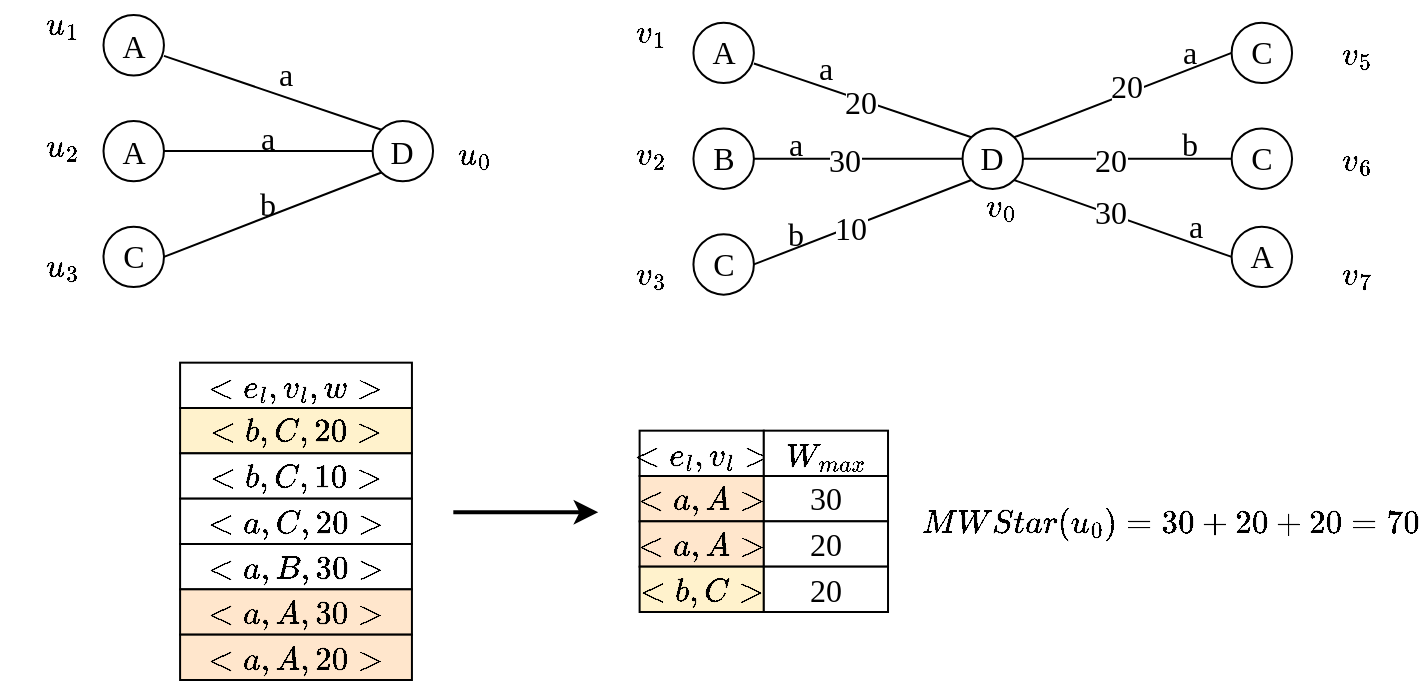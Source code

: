 <mxfile version="22.1.5" type="github" pages="5">
  <diagram name="第 1 页" id="k_kBE_znsccp0YxZL7Jc">
    <mxGraphModel dx="1434" dy="796" grid="1" gridSize="10" guides="1" tooltips="1" connect="1" arrows="1" fold="1" page="1" pageScale="1" pageWidth="2339" pageHeight="3300" math="1" shadow="0">
      <root>
        <mxCell id="0" />
        <mxCell id="1" parent="0" />
        <mxCell id="bq_eIRPTZT6kY7sRE3ln-1" value="A" style="ellipse;whiteSpace=wrap;html=1;aspect=fixed;fontFamily=Times New Roman;fontSize=16;container=0;" parent="1" vertex="1">
          <mxGeometry x="351.749" y="157.556" width="30.222" height="30.222" as="geometry" />
        </mxCell>
        <mxCell id="bq_eIRPTZT6kY7sRE3ln-2" value="A" style="ellipse;whiteSpace=wrap;html=1;aspect=fixed;fontFamily=Times New Roman;fontSize=16;container=0;" parent="1" vertex="1">
          <mxGeometry x="351.749" y="210.444" width="30.222" height="30.222" as="geometry" />
        </mxCell>
        <mxCell id="bq_eIRPTZT6kY7sRE3ln-3" value="C" style="ellipse;whiteSpace=wrap;html=1;aspect=fixed;fontFamily=Times New Roman;fontSize=16;container=0;" parent="1" vertex="1">
          <mxGeometry x="351.749" y="263.333" width="30.222" height="30.222" as="geometry" />
        </mxCell>
        <mxCell id="bq_eIRPTZT6kY7sRE3ln-10" style="rounded=0;orthogonalLoop=1;jettySize=auto;html=1;exitX=0;exitY=0.5;exitDx=0;exitDy=0;entryX=1;entryY=0.5;entryDx=0;entryDy=0;endArrow=none;endFill=0;fontFamily=Times New Roman;fontSize=16;" parent="1" source="bq_eIRPTZT6kY7sRE3ln-4" target="bq_eIRPTZT6kY7sRE3ln-2" edge="1">
          <mxGeometry relative="1" as="geometry" />
        </mxCell>
        <mxCell id="bq_eIRPTZT6kY7sRE3ln-11" style="edgeStyle=none;shape=connector;rounded=0;orthogonalLoop=1;jettySize=auto;html=1;exitX=0;exitY=1;exitDx=0;exitDy=0;entryX=1;entryY=0.5;entryDx=0;entryDy=0;labelBackgroundColor=default;strokeColor=default;align=center;verticalAlign=middle;fontFamily=Times New Roman;fontSize=16;fontColor=default;endArrow=none;endFill=0;" parent="1" source="bq_eIRPTZT6kY7sRE3ln-4" target="bq_eIRPTZT6kY7sRE3ln-3" edge="1">
          <mxGeometry relative="1" as="geometry" />
        </mxCell>
        <mxCell id="bq_eIRPTZT6kY7sRE3ln-4" value="D" style="ellipse;whiteSpace=wrap;html=1;aspect=fixed;fontFamily=Times New Roman;fontSize=16;container=0;" parent="1" vertex="1">
          <mxGeometry x="486.297" y="210.444" width="30.222" height="30.222" as="geometry" />
        </mxCell>
        <mxCell id="bq_eIRPTZT6kY7sRE3ln-5" value="$$u_1$$" style="text;html=1;strokeColor=none;fillColor=none;align=center;verticalAlign=middle;whiteSpace=wrap;rounded=0;fontFamily=Times New Roman;fontSize=16;container=0;" parent="1" vertex="1">
          <mxGeometry x="300" y="150" width="62.099" height="22.667" as="geometry" />
        </mxCell>
        <mxCell id="bq_eIRPTZT6kY7sRE3ln-6" value="$$u_2$$" style="text;html=1;strokeColor=none;fillColor=none;align=center;verticalAlign=middle;whiteSpace=wrap;rounded=0;fontFamily=Times New Roman;fontSize=16;container=0;" parent="1" vertex="1">
          <mxGeometry x="300" y="210.444" width="62.099" height="22.667" as="geometry" />
        </mxCell>
        <mxCell id="bq_eIRPTZT6kY7sRE3ln-7" value="$$u_3$$" style="text;html=1;strokeColor=none;fillColor=none;align=center;verticalAlign=middle;whiteSpace=wrap;rounded=0;fontFamily=Times New Roman;fontSize=16;container=0;" parent="1" vertex="1">
          <mxGeometry x="300" y="270.889" width="62.099" height="22.667" as="geometry" />
        </mxCell>
        <mxCell id="bq_eIRPTZT6kY7sRE3ln-8" value="$$u_0$$" style="text;html=1;strokeColor=none;fillColor=none;align=center;verticalAlign=middle;whiteSpace=wrap;rounded=0;fontFamily=Times New Roman;fontSize=16;container=0;" parent="1" vertex="1">
          <mxGeometry x="505.967" y="214.222" width="62.099" height="22.667" as="geometry" />
        </mxCell>
        <mxCell id="bq_eIRPTZT6kY7sRE3ln-9" style="rounded=0;orthogonalLoop=1;jettySize=auto;html=1;exitX=0;exitY=0;exitDx=0;exitDy=0;entryX=1;entryY=0.675;entryDx=0;entryDy=0;entryPerimeter=0;endArrow=none;endFill=0;fontFamily=Times New Roman;fontSize=16;" parent="1" source="bq_eIRPTZT6kY7sRE3ln-4" target="bq_eIRPTZT6kY7sRE3ln-1" edge="1">
          <mxGeometry relative="1" as="geometry" />
        </mxCell>
        <mxCell id="bq_eIRPTZT6kY7sRE3ln-12" value="a" style="text;html=1;strokeColor=none;fillColor=none;align=center;verticalAlign=middle;whiteSpace=wrap;rounded=0;fontSize=16;fontFamily=Times New Roman;fontColor=default;container=0;" parent="1" vertex="1">
          <mxGeometry x="411.778" y="175.689" width="62.099" height="22.667" as="geometry" />
        </mxCell>
        <mxCell id="bq_eIRPTZT6kY7sRE3ln-13" value="a" style="text;html=1;strokeColor=none;fillColor=none;align=center;verticalAlign=middle;whiteSpace=wrap;rounded=0;fontSize=16;fontFamily=Times New Roman;fontColor=default;container=0;" parent="1" vertex="1">
          <mxGeometry x="403.499" y="207.422" width="62.099" height="22.667" as="geometry" />
        </mxCell>
        <mxCell id="bq_eIRPTZT6kY7sRE3ln-14" value="b" style="text;html=1;strokeColor=none;fillColor=none;align=center;verticalAlign=middle;whiteSpace=wrap;rounded=0;fontSize=16;fontFamily=Times New Roman;fontColor=default;container=0;" parent="1" vertex="1">
          <mxGeometry x="403.499" y="240.667" width="62.099" height="22.667" as="geometry" />
        </mxCell>
        <mxCell id="bq_eIRPTZT6kY7sRE3ln-15" value="A" style="ellipse;whiteSpace=wrap;html=1;aspect=fixed;fontFamily=Times New Roman;fontSize=16;container=0;" parent="1" vertex="1">
          <mxGeometry x="646.72" y="161.333" width="30.222" height="30.222" as="geometry" />
        </mxCell>
        <mxCell id="bq_eIRPTZT6kY7sRE3ln-16" value="B" style="ellipse;whiteSpace=wrap;html=1;aspect=fixed;fontFamily=Times New Roman;fontSize=16;container=0;" parent="1" vertex="1">
          <mxGeometry x="646.72" y="214.222" width="30.222" height="30.222" as="geometry" />
        </mxCell>
        <mxCell id="bq_eIRPTZT6kY7sRE3ln-17" value="C" style="ellipse;whiteSpace=wrap;html=1;aspect=fixed;fontFamily=Times New Roman;fontSize=16;container=0;" parent="1" vertex="1">
          <mxGeometry x="646.72" y="267.111" width="30.222" height="30.222" as="geometry" />
        </mxCell>
        <mxCell id="bq_eIRPTZT6kY7sRE3ln-18" style="rounded=0;orthogonalLoop=1;jettySize=auto;html=1;exitX=0;exitY=0.5;exitDx=0;exitDy=0;entryX=1;entryY=0.5;entryDx=0;entryDy=0;endArrow=none;endFill=0;fontFamily=Times New Roman;fontSize=16;" parent="1" source="bq_eIRPTZT6kY7sRE3ln-20" target="bq_eIRPTZT6kY7sRE3ln-16" edge="1">
          <mxGeometry relative="1" as="geometry" />
        </mxCell>
        <mxCell id="bq_eIRPTZT6kY7sRE3ln-30" value="30" style="edgeLabel;html=1;align=center;verticalAlign=middle;resizable=0;points=[];fontSize=16;fontFamily=Times New Roman;fontColor=default;container=0;" parent="bq_eIRPTZT6kY7sRE3ln-18" vertex="1" connectable="0">
          <mxGeometry x="0.2" relative="1" as="geometry">
            <mxPoint x="3" as="offset" />
          </mxGeometry>
        </mxCell>
        <mxCell id="bq_eIRPTZT6kY7sRE3ln-19" style="edgeStyle=none;shape=connector;rounded=0;orthogonalLoop=1;jettySize=auto;html=1;exitX=0;exitY=1;exitDx=0;exitDy=0;entryX=1;entryY=0.5;entryDx=0;entryDy=0;labelBackgroundColor=default;strokeColor=default;align=center;verticalAlign=middle;fontFamily=Times New Roman;fontSize=16;fontColor=default;endArrow=none;endFill=0;" parent="1" source="bq_eIRPTZT6kY7sRE3ln-20" target="bq_eIRPTZT6kY7sRE3ln-17" edge="1">
          <mxGeometry relative="1" as="geometry" />
        </mxCell>
        <mxCell id="bq_eIRPTZT6kY7sRE3ln-32" value="10" style="edgeLabel;html=1;align=center;verticalAlign=middle;resizable=0;points=[];fontSize=16;fontFamily=Times New Roman;fontColor=default;container=0;" parent="bq_eIRPTZT6kY7sRE3ln-19" vertex="1" connectable="0">
          <mxGeometry x="0.175" y="-1" relative="1" as="geometry">
            <mxPoint x="3" as="offset" />
          </mxGeometry>
        </mxCell>
        <mxCell id="bq_eIRPTZT6kY7sRE3ln-75" style="edgeStyle=none;shape=connector;rounded=0;orthogonalLoop=1;jettySize=auto;html=1;exitX=1;exitY=1;exitDx=0;exitDy=0;entryX=0;entryY=0.5;entryDx=0;entryDy=0;labelBackgroundColor=default;strokeColor=default;align=center;verticalAlign=middle;fontFamily=Times New Roman;fontSize=16;fontColor=default;endArrow=none;endFill=0;" parent="1" source="bq_eIRPTZT6kY7sRE3ln-20" target="bq_eIRPTZT6kY7sRE3ln-37" edge="1">
          <mxGeometry relative="1" as="geometry" />
        </mxCell>
        <mxCell id="bq_eIRPTZT6kY7sRE3ln-76" value="30" style="edgeLabel;html=1;align=center;verticalAlign=middle;resizable=0;points=[];fontSize=16;fontFamily=Times New Roman;fontColor=default;" parent="bq_eIRPTZT6kY7sRE3ln-75" vertex="1" connectable="0">
          <mxGeometry x="-0.146" y="2" relative="1" as="geometry">
            <mxPoint y="1" as="offset" />
          </mxGeometry>
        </mxCell>
        <mxCell id="bq_eIRPTZT6kY7sRE3ln-20" value="D" style="ellipse;whiteSpace=wrap;html=1;aspect=fixed;fontFamily=Times New Roman;fontSize=16;container=0;" parent="1" vertex="1">
          <mxGeometry x="781.268" y="214.222" width="30.222" height="30.222" as="geometry" />
        </mxCell>
        <mxCell id="bq_eIRPTZT6kY7sRE3ln-21" value="$$v_1$$" style="text;html=1;strokeColor=none;fillColor=none;align=center;verticalAlign=middle;whiteSpace=wrap;rounded=0;fontFamily=Times New Roman;fontSize=16;container=0;" parent="1" vertex="1">
          <mxGeometry x="594.971" y="153.778" width="62.099" height="22.667" as="geometry" />
        </mxCell>
        <mxCell id="bq_eIRPTZT6kY7sRE3ln-22" value="$$v_2$$" style="text;html=1;strokeColor=none;fillColor=none;align=center;verticalAlign=middle;whiteSpace=wrap;rounded=0;fontFamily=Times New Roman;fontSize=16;container=0;" parent="1" vertex="1">
          <mxGeometry x="594.971" y="214.222" width="62.099" height="22.667" as="geometry" />
        </mxCell>
        <mxCell id="bq_eIRPTZT6kY7sRE3ln-23" value="$$v_3$$" style="text;html=1;strokeColor=none;fillColor=none;align=center;verticalAlign=middle;whiteSpace=wrap;rounded=0;fontFamily=Times New Roman;fontSize=16;container=0;" parent="1" vertex="1">
          <mxGeometry x="594.971" y="274.667" width="62.099" height="22.667" as="geometry" />
        </mxCell>
        <mxCell id="bq_eIRPTZT6kY7sRE3ln-24" value="$$v_0$$" style="text;html=1;strokeColor=none;fillColor=none;align=center;verticalAlign=middle;whiteSpace=wrap;rounded=0;fontFamily=Times New Roman;fontSize=16;container=0;" parent="1" vertex="1">
          <mxGeometry x="769.998" y="240.667" width="62.099" height="22.667" as="geometry" />
        </mxCell>
        <mxCell id="bq_eIRPTZT6kY7sRE3ln-25" style="rounded=0;orthogonalLoop=1;jettySize=auto;html=1;exitX=0;exitY=0;exitDx=0;exitDy=0;entryX=1;entryY=0.675;entryDx=0;entryDy=0;entryPerimeter=0;endArrow=none;endFill=0;fontFamily=Times New Roman;fontSize=16;" parent="1" source="bq_eIRPTZT6kY7sRE3ln-20" target="bq_eIRPTZT6kY7sRE3ln-15" edge="1">
          <mxGeometry relative="1" as="geometry" />
        </mxCell>
        <mxCell id="bq_eIRPTZT6kY7sRE3ln-29" value="20" style="edgeLabel;html=1;align=center;verticalAlign=middle;resizable=0;points=[];fontSize=16;fontFamily=Times New Roman;fontColor=default;container=0;" parent="bq_eIRPTZT6kY7sRE3ln-25" vertex="1" connectable="0">
          <mxGeometry x="0.027" y="1" relative="1" as="geometry">
            <mxPoint as="offset" />
          </mxGeometry>
        </mxCell>
        <mxCell id="bq_eIRPTZT6kY7sRE3ln-26" value="a" style="text;html=1;strokeColor=none;fillColor=none;align=center;verticalAlign=middle;whiteSpace=wrap;rounded=0;fontSize=16;fontFamily=Times New Roman;fontColor=default;container=0;" parent="1" vertex="1">
          <mxGeometry x="681.91" y="172.667" width="62.099" height="22.667" as="geometry" />
        </mxCell>
        <mxCell id="bq_eIRPTZT6kY7sRE3ln-27" value="a" style="text;html=1;strokeColor=none;fillColor=none;align=center;verticalAlign=middle;whiteSpace=wrap;rounded=0;fontSize=16;fontFamily=Times New Roman;fontColor=default;container=0;" parent="1" vertex="1">
          <mxGeometry x="667.42" y="210.444" width="62.099" height="22.667" as="geometry" />
        </mxCell>
        <mxCell id="bq_eIRPTZT6kY7sRE3ln-28" value="b" style="text;html=1;strokeColor=none;fillColor=none;align=center;verticalAlign=middle;whiteSpace=wrap;rounded=0;fontSize=16;fontFamily=Times New Roman;fontColor=default;container=0;" parent="1" vertex="1">
          <mxGeometry x="667.42" y="255.778" width="62.099" height="22.667" as="geometry" />
        </mxCell>
        <mxCell id="bq_eIRPTZT6kY7sRE3ln-35" value="C" style="ellipse;whiteSpace=wrap;html=1;aspect=fixed;fontFamily=Times New Roman;fontSize=16;container=0;" parent="1" vertex="1">
          <mxGeometry x="915.816" y="161.333" width="30.222" height="30.222" as="geometry" />
        </mxCell>
        <mxCell id="bq_eIRPTZT6kY7sRE3ln-38" style="edgeStyle=none;shape=connector;rounded=0;orthogonalLoop=1;jettySize=auto;html=1;exitX=1;exitY=0;exitDx=0;exitDy=0;entryX=0;entryY=0.5;entryDx=0;entryDy=0;labelBackgroundColor=default;strokeColor=default;align=center;verticalAlign=middle;fontFamily=Times New Roman;fontSize=16;fontColor=default;endArrow=none;endFill=0;" parent="1" source="bq_eIRPTZT6kY7sRE3ln-20" target="bq_eIRPTZT6kY7sRE3ln-35" edge="1">
          <mxGeometry relative="1" as="geometry" />
        </mxCell>
        <mxCell id="bq_eIRPTZT6kY7sRE3ln-47" value="20" style="edgeLabel;html=1;align=center;verticalAlign=middle;resizable=0;points=[];fontSize=16;fontFamily=Times New Roman;fontColor=default;container=0;" parent="bq_eIRPTZT6kY7sRE3ln-38" vertex="1" connectable="0">
          <mxGeometry x="0.035" y="3" relative="1" as="geometry">
            <mxPoint y="-1" as="offset" />
          </mxGeometry>
        </mxCell>
        <mxCell id="bq_eIRPTZT6kY7sRE3ln-36" value="C" style="ellipse;whiteSpace=wrap;html=1;aspect=fixed;fontFamily=Times New Roman;fontSize=16;container=0;" parent="1" vertex="1">
          <mxGeometry x="915.816" y="214.222" width="30.222" height="30.222" as="geometry" />
        </mxCell>
        <mxCell id="bq_eIRPTZT6kY7sRE3ln-39" style="edgeStyle=none;shape=connector;rounded=0;orthogonalLoop=1;jettySize=auto;html=1;exitX=1;exitY=0.5;exitDx=0;exitDy=0;labelBackgroundColor=default;strokeColor=default;align=center;verticalAlign=middle;fontFamily=Times New Roman;fontSize=16;fontColor=default;endArrow=none;endFill=0;" parent="1" source="bq_eIRPTZT6kY7sRE3ln-20" target="bq_eIRPTZT6kY7sRE3ln-36" edge="1">
          <mxGeometry relative="1" as="geometry" />
        </mxCell>
        <mxCell id="bq_eIRPTZT6kY7sRE3ln-48" value="20" style="edgeLabel;html=1;align=center;verticalAlign=middle;resizable=0;points=[];fontSize=16;fontFamily=Times New Roman;fontColor=default;container=0;" parent="bq_eIRPTZT6kY7sRE3ln-39" vertex="1" connectable="0">
          <mxGeometry x="-0.178" relative="1" as="geometry">
            <mxPoint as="offset" />
          </mxGeometry>
        </mxCell>
        <mxCell id="bq_eIRPTZT6kY7sRE3ln-37" value="A" style="ellipse;whiteSpace=wrap;html=1;aspect=fixed;fontFamily=Times New Roman;fontSize=16;container=0;" parent="1" vertex="1">
          <mxGeometry x="915.816" y="263.333" width="30.222" height="30.222" as="geometry" />
        </mxCell>
        <mxCell id="bq_eIRPTZT6kY7sRE3ln-41" value="$$v_7$$" style="text;html=1;strokeColor=none;fillColor=none;align=center;verticalAlign=middle;whiteSpace=wrap;rounded=0;fontSize=16;fontFamily=Times New Roman;fontColor=default;container=0;" parent="1" vertex="1">
          <mxGeometry x="947.901" y="274.667" width="62.099" height="22.667" as="geometry" />
        </mxCell>
        <mxCell id="bq_eIRPTZT6kY7sRE3ln-42" value="$$v_6$$" style="text;html=1;strokeColor=none;fillColor=none;align=center;verticalAlign=middle;whiteSpace=wrap;rounded=0;fontSize=16;fontFamily=Times New Roman;fontColor=default;container=0;" parent="1" vertex="1">
          <mxGeometry x="947.901" y="218" width="62.099" height="22.667" as="geometry" />
        </mxCell>
        <mxCell id="bq_eIRPTZT6kY7sRE3ln-43" value="$$v_5$$" style="text;html=1;strokeColor=none;fillColor=none;align=center;verticalAlign=middle;whiteSpace=wrap;rounded=0;fontSize=16;fontFamily=Times New Roman;fontColor=default;container=0;" parent="1" vertex="1">
          <mxGeometry x="947.901" y="165.111" width="62.099" height="22.667" as="geometry" />
        </mxCell>
        <mxCell id="bq_eIRPTZT6kY7sRE3ln-44" value="a" style="text;html=1;strokeColor=none;fillColor=none;align=center;verticalAlign=middle;whiteSpace=wrap;rounded=0;fontSize=16;fontFamily=Times New Roman;fontColor=default;container=0;" parent="1" vertex="1">
          <mxGeometry x="867.172" y="251.244" width="62.099" height="22.667" as="geometry" />
        </mxCell>
        <mxCell id="bq_eIRPTZT6kY7sRE3ln-45" value="b" style="text;html=1;strokeColor=none;fillColor=none;align=center;verticalAlign=middle;whiteSpace=wrap;rounded=0;fontSize=16;fontFamily=Times New Roman;fontColor=default;container=0;" parent="1" vertex="1">
          <mxGeometry x="864.067" y="210.444" width="62.099" height="22.667" as="geometry" />
        </mxCell>
        <mxCell id="bq_eIRPTZT6kY7sRE3ln-46" value="a" style="text;html=1;strokeColor=none;fillColor=none;align=center;verticalAlign=middle;whiteSpace=wrap;rounded=0;fontSize=16;fontFamily=Times New Roman;fontColor=default;container=0;" parent="1" vertex="1">
          <mxGeometry x="864.067" y="165.111" width="62.099" height="22.667" as="geometry" />
        </mxCell>
        <mxCell id="bq_eIRPTZT6kY7sRE3ln-51" value="$$&amp;lt;e_l,v_l&amp;gt;$$" style="rounded=0;whiteSpace=wrap;html=1;fontFamily=Times New Roman;fontSize=16;fontColor=default;container=0;" parent="1" vertex="1">
          <mxGeometry x="619.81" y="365.333" width="62.099" height="22.667" as="geometry" />
        </mxCell>
        <mxCell id="bq_eIRPTZT6kY7sRE3ln-52" value="$$W_{max}$$" style="rounded=0;whiteSpace=wrap;html=1;fontFamily=Times New Roman;fontSize=16;fontColor=default;container=0;" parent="1" vertex="1">
          <mxGeometry x="681.91" y="365.333" width="62.099" height="22.667" as="geometry" />
        </mxCell>
        <mxCell id="bq_eIRPTZT6kY7sRE3ln-58" value="$$&amp;lt;a,A&amp;gt;$$" style="rounded=0;whiteSpace=wrap;html=1;fontFamily=Times New Roman;fontSize=16;container=0;fillColor=#ffe6cc;strokeColor=#000000;" parent="1" vertex="1">
          <mxGeometry x="619.81" y="388" width="62.099" height="22.667" as="geometry" />
        </mxCell>
        <mxCell id="bq_eIRPTZT6kY7sRE3ln-59" value="$$&amp;lt;a,A&amp;gt;$$" style="rounded=0;whiteSpace=wrap;html=1;fontFamily=Times New Roman;fontSize=16;container=0;fillColor=#ffe6cc;strokeColor=#000000;" parent="1" vertex="1">
          <mxGeometry x="619.81" y="410.667" width="62.099" height="22.667" as="geometry" />
        </mxCell>
        <mxCell id="bq_eIRPTZT6kY7sRE3ln-60" value="$$&amp;lt;b,C&amp;gt;$$" style="rounded=0;whiteSpace=wrap;html=1;fontFamily=Times New Roman;fontSize=16;container=0;fillColor=#fff2cc;strokeColor=#000000;" parent="1" vertex="1">
          <mxGeometry x="619.81" y="433.333" width="62.099" height="22.667" as="geometry" />
        </mxCell>
        <mxCell id="bq_eIRPTZT6kY7sRE3ln-61" value="30" style="rounded=0;whiteSpace=wrap;html=1;fontFamily=Times New Roman;fontSize=16;fontColor=default;container=0;" parent="1" vertex="1">
          <mxGeometry x="681.91" y="388" width="62.099" height="22.667" as="geometry" />
        </mxCell>
        <mxCell id="bq_eIRPTZT6kY7sRE3ln-62" value="20" style="rounded=0;whiteSpace=wrap;html=1;fontFamily=Times New Roman;fontSize=16;fontColor=default;container=0;" parent="1" vertex="1">
          <mxGeometry x="681.91" y="410.667" width="62.099" height="22.667" as="geometry" />
        </mxCell>
        <mxCell id="bq_eIRPTZT6kY7sRE3ln-63" value="20" style="rounded=0;whiteSpace=wrap;html=1;fontFamily=Times New Roman;fontSize=16;fontColor=default;container=0;" parent="1" vertex="1">
          <mxGeometry x="681.91" y="433.333" width="62.099" height="22.667" as="geometry" />
        </mxCell>
        <mxCell id="bq_eIRPTZT6kY7sRE3ln-64" value="$$&amp;lt;e_l,v_l,w&amp;gt;$$" style="rounded=0;whiteSpace=wrap;html=1;fontFamily=Times New Roman;fontSize=16;fontColor=default;container=0;" parent="1" vertex="1">
          <mxGeometry x="390.044" y="331.333" width="115.918" height="22.667" as="geometry" />
        </mxCell>
        <mxCell id="bq_eIRPTZT6kY7sRE3ln-65" value="$$&amp;lt;b,C,20&amp;gt;$$" style="rounded=0;whiteSpace=wrap;html=1;fontFamily=Times New Roman;fontSize=16;container=0;fillColor=#fff2cc;strokeColor=#000000;" parent="1" vertex="1">
          <mxGeometry x="390.044" y="354" width="115.918" height="22.667" as="geometry" />
        </mxCell>
        <mxCell id="bq_eIRPTZT6kY7sRE3ln-66" value="$$&amp;lt;b,C,10&amp;gt;$$" style="rounded=0;whiteSpace=wrap;html=1;fontFamily=Times New Roman;fontSize=16;fontColor=default;container=0;" parent="1" vertex="1">
          <mxGeometry x="390.044" y="376.667" width="115.918" height="22.667" as="geometry" />
        </mxCell>
        <mxCell id="bq_eIRPTZT6kY7sRE3ln-67" value="$$&amp;lt;a,B,30&amp;gt;$$" style="rounded=0;whiteSpace=wrap;html=1;fontFamily=Times New Roman;fontSize=16;fontColor=default;container=0;" parent="1" vertex="1">
          <mxGeometry x="390.044" y="422" width="115.918" height="22.667" as="geometry" />
        </mxCell>
        <mxCell id="bq_eIRPTZT6kY7sRE3ln-69" value="$$&amp;lt;a,A,30&amp;gt;$$" style="rounded=0;whiteSpace=wrap;html=1;fontFamily=Times New Roman;fontSize=16;fillColor=#ffe6cc;strokeColor=#000000;container=0;" parent="1" vertex="1">
          <mxGeometry x="390.044" y="444.667" width="115.918" height="22.667" as="geometry" />
        </mxCell>
        <mxCell id="bq_eIRPTZT6kY7sRE3ln-70" value="$$&amp;lt;a,A,20&amp;gt;$$" style="rounded=0;whiteSpace=wrap;html=1;fontFamily=Times New Roman;fontSize=16;fillColor=#ffe6cc;strokeColor=#000000;container=0;" parent="1" vertex="1">
          <mxGeometry x="390.044" y="467.333" width="115.918" height="22.667" as="geometry" />
        </mxCell>
        <mxCell id="bq_eIRPTZT6kY7sRE3ln-71" value="$$&amp;lt;a,C,20&amp;gt;$$" style="rounded=0;whiteSpace=wrap;html=1;fontFamily=Times New Roman;fontSize=16;container=0;" parent="1" vertex="1">
          <mxGeometry x="390.044" y="399.333" width="115.918" height="22.667" as="geometry" />
        </mxCell>
        <mxCell id="bq_eIRPTZT6kY7sRE3ln-72" value="" style="endArrow=classic;html=1;rounded=0;labelBackgroundColor=default;strokeColor=default;align=center;verticalAlign=middle;fontFamily=Times New Roman;fontSize=16;fontColor=default;shape=connector;strokeWidth=2;" parent="1" edge="1">
          <mxGeometry width="50" height="50" relative="1" as="geometry">
            <mxPoint x="526.662" y="406.133" as="sourcePoint" />
            <mxPoint x="599.111" y="406.133" as="targetPoint" />
          </mxGeometry>
        </mxCell>
        <mxCell id="bq_eIRPTZT6kY7sRE3ln-73" value="$$MWStar(u_0)=30+20+20=70$$" style="text;html=1;strokeColor=none;fillColor=none;align=center;verticalAlign=middle;whiteSpace=wrap;rounded=0;fontSize=16;fontFamily=Times New Roman;fontColor=default;container=0;" parent="1" vertex="1">
          <mxGeometry x="853.717" y="399.338" width="62.099" height="22.667" as="geometry" />
        </mxCell>
      </root>
    </mxGraphModel>
  </diagram>
  <diagram id="cRmG_Yn5o8pfxdcYRPC9" name="第 2 页">
    <mxGraphModel dx="1026" dy="661" grid="1" gridSize="10" guides="1" tooltips="1" connect="1" arrows="1" fold="1" page="1" pageScale="1" pageWidth="3300" pageHeight="2339" math="1" shadow="0">
      <root>
        <mxCell id="0" />
        <mxCell id="1" parent="0" />
        <mxCell id="IdCV1LmnuuNOeQZyTY5b-1" value="A" style="ellipse;whiteSpace=wrap;html=1;aspect=fixed;fontFamily=Times New Roman;fontSize=40;container=0;strokeWidth=2;fillColor=none;gradientColor=#7ea6e0;strokeColor=#000000;" parent="1" vertex="1">
          <mxGeometry x="446.049" y="119.996" width="50" height="50" as="geometry" />
        </mxCell>
        <mxCell id="IdCV1LmnuuNOeQZyTY5b-2" value="A" style="ellipse;whiteSpace=wrap;html=1;aspect=fixed;fontFamily=Times New Roman;fontSize=40;container=0;strokeWidth=2;fillColor=none;gradientColor=#7ea6e0;strokeColor=#000000;" parent="1" vertex="1">
          <mxGeometry x="436.049" y="310.434" width="50" height="50" as="geometry" />
        </mxCell>
        <mxCell id="IdCV1LmnuuNOeQZyTY5b-3" value="C" style="ellipse;whiteSpace=wrap;html=1;aspect=fixed;fontFamily=Times New Roman;fontSize=40;container=0;strokeWidth=2;fillColor=none;gradientColor=#7ea6e0;strokeColor=#000000;" parent="1" vertex="1">
          <mxGeometry x="436.049" y="489.993" width="50" height="50" as="geometry" />
        </mxCell>
        <mxCell id="IdCV1LmnuuNOeQZyTY5b-4" style="rounded=0;orthogonalLoop=1;jettySize=auto;html=1;exitX=0;exitY=0.5;exitDx=0;exitDy=0;entryX=1;entryY=0.5;entryDx=0;entryDy=0;endArrow=none;endFill=0;fontFamily=Times New Roman;fontSize=40;strokeWidth=2;" parent="1" source="IdCV1LmnuuNOeQZyTY5b-6" target="IdCV1LmnuuNOeQZyTY5b-2" edge="1">
          <mxGeometry relative="1" as="geometry" />
        </mxCell>
        <mxCell id="IdCV1LmnuuNOeQZyTY5b-6" value="D" style="ellipse;whiteSpace=wrap;html=1;aspect=fixed;fontFamily=Times New Roman;fontSize=40;container=0;strokeWidth=2;fillColor=none;gradientColor=#7ea6e0;strokeColor=#000000;" parent="1" vertex="1">
          <mxGeometry x="700.667" y="310.434" width="50" height="50" as="geometry" />
        </mxCell>
        <mxCell id="IdCV1LmnuuNOeQZyTY5b-7" value="$$u_1$$" style="text;html=1;strokeColor=none;fillColor=none;align=center;verticalAlign=middle;whiteSpace=wrap;rounded=0;fontFamily=Times New Roman;fontSize=40;container=0;" parent="1" vertex="1">
          <mxGeometry x="436.05" y="177.33" width="62.099" height="22.667" as="geometry" />
        </mxCell>
        <mxCell id="IdCV1LmnuuNOeQZyTY5b-8" value="$$u_2$$" style="text;html=1;strokeColor=none;fillColor=none;align=center;verticalAlign=middle;whiteSpace=wrap;rounded=0;fontFamily=Times New Roman;fontSize=40;container=0;" parent="1" vertex="1">
          <mxGeometry x="430" y="364.984" width="62.099" height="22.667" as="geometry" />
        </mxCell>
        <mxCell id="IdCV1LmnuuNOeQZyTY5b-9" value="$$u_3$$" style="text;html=1;strokeColor=none;fillColor=none;align=center;verticalAlign=middle;whiteSpace=wrap;rounded=0;fontFamily=Times New Roman;fontSize=40;container=0;" parent="1" vertex="1">
          <mxGeometry x="430" y="548.649" width="62.099" height="22.667" as="geometry" />
        </mxCell>
        <mxCell id="IdCV1LmnuuNOeQZyTY5b-10" value="$$u_0$$" style="text;html=1;strokeColor=none;fillColor=none;align=center;verticalAlign=middle;whiteSpace=wrap;rounded=0;fontFamily=Times New Roman;fontSize=40;container=0;" parent="1" vertex="1">
          <mxGeometry x="700.667" y="364.982" width="62.099" height="22.667" as="geometry" />
        </mxCell>
        <mxCell id="IdCV1LmnuuNOeQZyTY5b-11" style="rounded=0;orthogonalLoop=1;jettySize=auto;html=1;exitX=0;exitY=0;exitDx=0;exitDy=0;entryX=1;entryY=0.675;entryDx=0;entryDy=0;entryPerimeter=0;endArrow=none;endFill=0;fontFamily=Times New Roman;fontSize=40;strokeWidth=2;" parent="1" source="IdCV1LmnuuNOeQZyTY5b-6" target="IdCV1LmnuuNOeQZyTY5b-1" edge="1">
          <mxGeometry relative="1" as="geometry" />
        </mxCell>
        <mxCell id="IdCV1LmnuuNOeQZyTY5b-25" value="$$v_1$$" style="text;html=1;strokeColor=none;fillColor=none;align=center;verticalAlign=middle;whiteSpace=wrap;rounded=0;fontFamily=Times New Roman;fontSize=40;container=0;" parent="1" vertex="1">
          <mxGeometry x="824.901" y="149.008" width="62.099" height="22.667" as="geometry" />
        </mxCell>
        <mxCell id="IdCV1LmnuuNOeQZyTY5b-26" value="$$v_2$$" style="text;html=1;strokeColor=none;fillColor=none;align=center;verticalAlign=middle;whiteSpace=wrap;rounded=0;fontFamily=Times New Roman;fontSize=40;container=0;" parent="1" vertex="1">
          <mxGeometry x="792.001" y="308.992" width="62.099" height="22.667" as="geometry" />
        </mxCell>
        <mxCell id="IdCV1LmnuuNOeQZyTY5b-27" value="$$v_3$$" style="text;html=1;strokeColor=none;fillColor=none;align=center;verticalAlign=middle;whiteSpace=wrap;rounded=0;fontFamily=Times New Roman;fontSize=40;container=0;" parent="1" vertex="1">
          <mxGeometry x="842.001" y="534.997" width="62.099" height="22.667" as="geometry" />
        </mxCell>
        <mxCell id="IdCV1LmnuuNOeQZyTY5b-28" value="$$v_0$$" style="text;html=1;strokeColor=none;fillColor=none;align=center;verticalAlign=middle;whiteSpace=wrap;rounded=0;fontFamily=Times New Roman;fontSize=40;container=0;" parent="1" vertex="1">
          <mxGeometry x="1027.898" y="59.997" width="62.099" height="22.667" as="geometry" />
        </mxCell>
        <mxCell id="IdCV1LmnuuNOeQZyTY5b-41" value="$$v_7$$" style="text;html=1;strokeColor=none;fillColor=none;align=center;verticalAlign=middle;whiteSpace=wrap;rounded=0;fontSize=40;fontFamily=Times New Roman;fontColor=default;container=0;" parent="1" vertex="1">
          <mxGeometry x="1255.951" y="156.337" width="62.099" height="22.667" as="geometry" />
        </mxCell>
        <mxCell id="IdCV1LmnuuNOeQZyTY5b-42" value="$$v_6$$" style="text;html=1;strokeColor=none;fillColor=none;align=center;verticalAlign=middle;whiteSpace=wrap;rounded=0;fontSize=40;fontFamily=Times New Roman;fontColor=default;container=0;" parent="1" vertex="1">
          <mxGeometry x="1322.051" y="319.44" width="62.099" height="22.667" as="geometry" />
        </mxCell>
        <mxCell id="IdCV1LmnuuNOeQZyTY5b-43" value="$$v_5$$" style="text;html=1;strokeColor=none;fillColor=none;align=center;verticalAlign=middle;whiteSpace=wrap;rounded=0;fontSize=40;fontFamily=Times New Roman;fontColor=default;container=0;" parent="1" vertex="1">
          <mxGeometry x="1250.001" y="526.341" width="62.099" height="22.667" as="geometry" />
        </mxCell>
        <mxCell id="siQ8NUyXom7KKiW_PWCP-12" style="rounded=0;orthogonalLoop=1;jettySize=auto;html=1;exitX=0;exitY=0;exitDx=0;exitDy=0;entryX=1;entryY=1;entryDx=0;entryDy=0;endArrow=none;endFill=0;strokeWidth=2;fontFamily=Times New Roman;fontSize=40;" parent="1" source="siQ8NUyXom7KKiW_PWCP-1" target="siQ8NUyXom7KKiW_PWCP-2" edge="1">
          <mxGeometry relative="1" as="geometry" />
        </mxCell>
        <mxCell id="mji6JHx897GgRcdkjlWo-1" value="20" style="edgeLabel;html=1;align=center;verticalAlign=middle;resizable=0;points=[];fontSize=40;fontFamily=Times New Roman;fontColor=default;" parent="siQ8NUyXom7KKiW_PWCP-12" vertex="1" connectable="0">
          <mxGeometry x="0.018" y="5" relative="1" as="geometry">
            <mxPoint as="offset" />
          </mxGeometry>
        </mxCell>
        <mxCell id="siQ8NUyXom7KKiW_PWCP-13" style="rounded=0;orthogonalLoop=1;jettySize=auto;html=1;exitX=0.5;exitY=0;exitDx=0;exitDy=0;entryX=0.5;entryY=1;entryDx=0;entryDy=0;endArrow=none;endFill=0;strokeWidth=2;fontFamily=Times New Roman;fontSize=40;" parent="1" source="siQ8NUyXom7KKiW_PWCP-1" target="siQ8NUyXom7KKiW_PWCP-3" edge="1">
          <mxGeometry relative="1" as="geometry" />
        </mxCell>
        <mxCell id="mji6JHx897GgRcdkjlWo-2" value="15" style="edgeLabel;html=1;align=center;verticalAlign=middle;resizable=0;points=[];fontSize=40;fontFamily=Times New Roman;fontColor=default;" parent="siQ8NUyXom7KKiW_PWCP-13" vertex="1" connectable="0">
          <mxGeometry x="-0.035" y="-2" relative="1" as="geometry">
            <mxPoint as="offset" />
          </mxGeometry>
        </mxCell>
        <mxCell id="siQ8NUyXom7KKiW_PWCP-14" style="edgeStyle=none;shape=connector;rounded=0;orthogonalLoop=1;jettySize=auto;html=1;exitX=1;exitY=0;exitDx=0;exitDy=0;entryX=0;entryY=1;entryDx=0;entryDy=0;labelBackgroundColor=default;strokeColor=default;align=center;verticalAlign=middle;fontFamily=Times New Roman;fontSize=40;fontColor=default;endArrow=none;endFill=0;strokeWidth=2;" parent="1" source="siQ8NUyXom7KKiW_PWCP-1" target="siQ8NUyXom7KKiW_PWCP-6" edge="1">
          <mxGeometry relative="1" as="geometry" />
        </mxCell>
        <mxCell id="mji6JHx897GgRcdkjlWo-3" value="30" style="edgeLabel;html=1;align=center;verticalAlign=middle;resizable=0;points=[];fontSize=40;fontFamily=Times New Roman;fontColor=default;" parent="siQ8NUyXom7KKiW_PWCP-14" vertex="1" connectable="0">
          <mxGeometry x="0.188" y="3" relative="1" as="geometry">
            <mxPoint y="1" as="offset" />
          </mxGeometry>
        </mxCell>
        <mxCell id="siQ8NUyXom7KKiW_PWCP-15" style="edgeStyle=none;shape=connector;rounded=0;orthogonalLoop=1;jettySize=auto;html=1;exitX=1;exitY=0.5;exitDx=0;exitDy=0;labelBackgroundColor=default;strokeColor=default;align=center;verticalAlign=middle;fontFamily=Times New Roman;fontSize=40;fontColor=default;endArrow=none;endFill=0;strokeWidth=2;" parent="1" source="siQ8NUyXom7KKiW_PWCP-1" target="siQ8NUyXom7KKiW_PWCP-5" edge="1">
          <mxGeometry relative="1" as="geometry" />
        </mxCell>
        <mxCell id="mji6JHx897GgRcdkjlWo-4" value="30" style="edgeLabel;html=1;align=center;verticalAlign=middle;resizable=0;points=[];fontSize=40;fontFamily=Times New Roman;fontColor=default;" parent="siQ8NUyXom7KKiW_PWCP-15" vertex="1" connectable="0">
          <mxGeometry x="0.007" y="-5" relative="1" as="geometry">
            <mxPoint as="offset" />
          </mxGeometry>
        </mxCell>
        <mxCell id="siQ8NUyXom7KKiW_PWCP-16" style="edgeStyle=none;shape=connector;rounded=0;orthogonalLoop=1;jettySize=auto;html=1;exitX=0;exitY=0.5;exitDx=0;exitDy=0;labelBackgroundColor=default;strokeColor=default;align=center;verticalAlign=middle;fontFamily=Times New Roman;fontSize=40;fontColor=default;endArrow=none;endFill=0;strokeWidth=2;" parent="1" source="siQ8NUyXom7KKiW_PWCP-1" edge="1">
          <mxGeometry relative="1" as="geometry">
            <mxPoint x="900" y="334" as="targetPoint" />
          </mxGeometry>
        </mxCell>
        <mxCell id="mji6JHx897GgRcdkjlWo-8" value="70" style="edgeLabel;html=1;align=center;verticalAlign=middle;resizable=0;points=[];fontSize=40;fontFamily=Times New Roman;fontColor=default;" parent="siQ8NUyXom7KKiW_PWCP-16" vertex="1" connectable="0">
          <mxGeometry x="0.003" y="5" relative="1" as="geometry">
            <mxPoint as="offset" />
          </mxGeometry>
        </mxCell>
        <mxCell id="siQ8NUyXom7KKiW_PWCP-21" style="edgeStyle=none;shape=connector;rounded=0;orthogonalLoop=1;jettySize=auto;html=1;exitX=0.5;exitY=1;exitDx=0;exitDy=0;entryX=0.5;entryY=0;entryDx=0;entryDy=0;labelBackgroundColor=default;strokeColor=default;align=center;verticalAlign=middle;fontFamily=Times New Roman;fontSize=40;fontColor=default;endArrow=none;endFill=0;strokeWidth=2;" parent="1" source="siQ8NUyXom7KKiW_PWCP-1" target="siQ8NUyXom7KKiW_PWCP-19" edge="1">
          <mxGeometry relative="1" as="geometry" />
        </mxCell>
        <mxCell id="mji6JHx897GgRcdkjlWo-6" value="40" style="edgeLabel;html=1;align=center;verticalAlign=middle;resizable=0;points=[];fontSize=40;fontFamily=Times New Roman;fontColor=default;" parent="siQ8NUyXom7KKiW_PWCP-21" vertex="1" connectable="0">
          <mxGeometry x="0.092" y="2" relative="1" as="geometry">
            <mxPoint as="offset" />
          </mxGeometry>
        </mxCell>
        <mxCell id="siQ8NUyXom7KKiW_PWCP-22" style="edgeStyle=none;shape=connector;rounded=0;orthogonalLoop=1;jettySize=auto;html=1;exitX=1;exitY=1;exitDx=0;exitDy=0;entryX=0;entryY=0;entryDx=0;entryDy=0;labelBackgroundColor=default;strokeColor=default;align=center;verticalAlign=middle;fontFamily=Times New Roman;fontSize=40;fontColor=default;endArrow=none;endFill=0;strokeWidth=2;" parent="1" source="siQ8NUyXom7KKiW_PWCP-1" target="siQ8NUyXom7KKiW_PWCP-8" edge="1">
          <mxGeometry relative="1" as="geometry" />
        </mxCell>
        <mxCell id="mji6JHx897GgRcdkjlWo-5" value="10" style="edgeLabel;html=1;align=center;verticalAlign=middle;resizable=0;points=[];fontSize=40;fontFamily=Times New Roman;fontColor=default;" parent="siQ8NUyXom7KKiW_PWCP-22" vertex="1" connectable="0">
          <mxGeometry x="0.034" y="-1" relative="1" as="geometry">
            <mxPoint as="offset" />
          </mxGeometry>
        </mxCell>
        <mxCell id="siQ8NUyXom7KKiW_PWCP-1" value="D" style="ellipse;whiteSpace=wrap;html=1;aspect=fixed;fontFamily=Times New Roman;fontSize=40;container=0;strokeWidth=2;fillColor=none;gradientColor=#7ea6e0;strokeColor=#000000;" parent="1" vertex="1">
          <mxGeometry x="1039.997" y="308.994" width="50" height="50" as="geometry" />
        </mxCell>
        <mxCell id="siQ8NUyXom7KKiW_PWCP-2" value="A" style="ellipse;whiteSpace=wrap;html=1;aspect=fixed;fontFamily=Times New Roman;fontSize=40;container=0;strokeWidth=2;fillColor=none;gradientColor=#7ea6e0;strokeColor=#000000;" parent="1" vertex="1">
          <mxGeometry x="879.997" y="159.004" width="50" height="50" as="geometry" />
        </mxCell>
        <mxCell id="siQ8NUyXom7KKiW_PWCP-3" value="C" style="ellipse;whiteSpace=wrap;html=1;aspect=fixed;fontFamily=Times New Roman;fontSize=40;container=0;strokeWidth=2;" parent="1" vertex="1">
          <mxGeometry x="1039.997" y="99.004" width="50" height="50" as="geometry" />
        </mxCell>
        <mxCell id="siQ8NUyXom7KKiW_PWCP-4" value="B" style="ellipse;whiteSpace=wrap;html=1;aspect=fixed;fontFamily=Times New Roman;fontSize=40;container=0;strokeWidth=2;" parent="1" vertex="1">
          <mxGeometry x="854.097" y="305.774" width="50" height="50" as="geometry" />
        </mxCell>
        <mxCell id="siQ8NUyXom7KKiW_PWCP-5" value="C" style="ellipse;whiteSpace=wrap;html=1;aspect=fixed;fontFamily=Times New Roman;fontSize=40;container=0;strokeWidth=2;" parent="1" vertex="1">
          <mxGeometry x="1272.047" y="308.994" width="50" height="50" as="geometry" />
        </mxCell>
        <mxCell id="siQ8NUyXom7KKiW_PWCP-6" value="A" style="ellipse;whiteSpace=wrap;html=1;aspect=fixed;fontFamily=Times New Roman;fontSize=40;container=0;strokeWidth=2;fillColor=none;gradientColor=#7ea6e0;strokeColor=#000000;" parent="1" vertex="1">
          <mxGeometry x="1209.997" y="159.004" width="50" height="50" as="geometry" />
        </mxCell>
        <mxCell id="siQ8NUyXom7KKiW_PWCP-7" value="C" style="ellipse;whiteSpace=wrap;html=1;aspect=fixed;fontFamily=Times New Roman;fontSize=40;container=0;strokeWidth=2;fillColor=none;gradientColor=#7ea6e0;strokeColor=#000000;" parent="1" vertex="1">
          <mxGeometry x="889.997" y="489.004" width="50" height="50" as="geometry" />
        </mxCell>
        <mxCell id="siQ8NUyXom7KKiW_PWCP-8" value="A" style="ellipse;whiteSpace=wrap;html=1;aspect=fixed;fontFamily=Times New Roman;fontSize=40;container=0;strokeWidth=2;" parent="1" vertex="1">
          <mxGeometry x="1209.997" y="489.004" width="50" height="50" as="geometry" />
        </mxCell>
        <mxCell id="siQ8NUyXom7KKiW_PWCP-19" value="B" style="ellipse;whiteSpace=wrap;html=1;aspect=fixed;fontFamily=Times New Roman;fontSize=40;container=0;strokeWidth=2;" parent="1" vertex="1">
          <mxGeometry x="1039.997" y="539.004" width="50" height="50" as="geometry" />
        </mxCell>
        <mxCell id="siQ8NUyXom7KKiW_PWCP-20" style="edgeStyle=none;shape=connector;rounded=0;orthogonalLoop=1;jettySize=auto;html=1;exitX=0;exitY=1;exitDx=0;exitDy=0;entryX=0.627;entryY=0.024;entryDx=0;entryDy=0;entryPerimeter=0;labelBackgroundColor=default;strokeColor=default;align=center;verticalAlign=middle;fontFamily=Times New Roman;fontSize=40;fontColor=default;endArrow=none;endFill=0;strokeWidth=2;" parent="1" source="siQ8NUyXom7KKiW_PWCP-1" target="siQ8NUyXom7KKiW_PWCP-7" edge="1">
          <mxGeometry relative="1" as="geometry" />
        </mxCell>
        <mxCell id="mji6JHx897GgRcdkjlWo-7" value="50" style="edgeLabel;html=1;align=center;verticalAlign=middle;resizable=0;points=[];fontSize=40;fontFamily=Times New Roman;fontColor=default;" parent="siQ8NUyXom7KKiW_PWCP-20" vertex="1" connectable="0">
          <mxGeometry x="-0.079" y="4" relative="1" as="geometry">
            <mxPoint as="offset" />
          </mxGeometry>
        </mxCell>
        <mxCell id="siQ8NUyXom7KKiW_PWCP-27" style="edgeStyle=none;shape=connector;rounded=0;orthogonalLoop=1;jettySize=auto;html=1;exitX=0;exitY=1;exitDx=0;exitDy=0;entryX=0.983;entryY=0.361;entryDx=0;entryDy=0;entryPerimeter=0;labelBackgroundColor=default;strokeColor=default;align=center;verticalAlign=middle;fontFamily=Times New Roman;fontSize=40;fontColor=default;endArrow=none;endFill=0;strokeWidth=2;" parent="1" source="IdCV1LmnuuNOeQZyTY5b-6" target="IdCV1LmnuuNOeQZyTY5b-3" edge="1">
          <mxGeometry relative="1" as="geometry" />
        </mxCell>
        <mxCell id="mji6JHx897GgRcdkjlWo-14" value="$$v_4$$" style="text;html=1;strokeColor=none;fillColor=none;align=center;verticalAlign=middle;whiteSpace=wrap;rounded=0;fontFamily=Times New Roman;fontSize=40;container=0;" parent="1" vertex="1">
          <mxGeometry x="1033.951" y="599.997" width="62.099" height="22.667" as="geometry" />
        </mxCell>
      </root>
    </mxGraphModel>
  </diagram>
  <diagram id="a-tclwUQfLhRyN2ow_SW" name="第 4 页">
    <mxGraphModel dx="1434" dy="796" grid="1" gridSize="10" guides="1" tooltips="1" connect="1" arrows="1" fold="1" page="1" pageScale="1" pageWidth="4681" pageHeight="3300" math="1" shadow="0">
      <root>
        <mxCell id="0" />
        <mxCell id="1" parent="0" />
        <mxCell id="ATjMZ3b4t0GG5-briNHT-2" value="" style="rounded=0;whiteSpace=wrap;html=1;fontFamily=Helvetica;fontSize=11;fontColor=default;dashed=1;dashPattern=1 2;fillColor=none;strokeWidth=2;" parent="1" vertex="1">
          <mxGeometry x="236" y="416.5" width="365" height="110" as="geometry" />
        </mxCell>
        <mxCell id="ATjMZ3b4t0GG5-briNHT-1" value="" style="rounded=0;whiteSpace=wrap;html=1;fontFamily=Helvetica;fontSize=11;fontColor=default;dashed=1;fillColor=none;strokeWidth=2;" parent="1" vertex="1">
          <mxGeometry x="129" y="410" width="480" height="180" as="geometry" />
        </mxCell>
        <mxCell id="XGgQdM49halLUmcv6L75-1" style="edgeStyle=none;shape=connector;rounded=0;orthogonalLoop=1;jettySize=auto;html=1;exitX=1;exitY=0.5;exitDx=0;exitDy=0;entryX=0;entryY=0.5;entryDx=0;entryDy=0;labelBackgroundColor=default;strokeColor=default;align=center;verticalAlign=middle;fontFamily=Times New Roman;fontSize=25;fontColor=default;endArrow=none;endFill=0;" parent="1" source="XGgQdM49halLUmcv6L75-9" target="XGgQdM49halLUmcv6L75-25" edge="1">
          <mxGeometry relative="1" as="geometry" />
        </mxCell>
        <mxCell id="XGgQdM49halLUmcv6L75-2" value="40" style="edgeLabel;html=1;align=center;verticalAlign=middle;resizable=0;points=[];fontSize=25;fontFamily=Times New Roman;fontColor=default;" parent="XGgQdM49halLUmcv6L75-1" vertex="1" connectable="0">
          <mxGeometry x="-0.157" y="2" relative="1" as="geometry">
            <mxPoint as="offset" />
          </mxGeometry>
        </mxCell>
        <mxCell id="XGgQdM49halLUmcv6L75-3" style="edgeStyle=none;shape=connector;rounded=0;orthogonalLoop=1;jettySize=auto;html=1;exitX=0.5;exitY=1;exitDx=0;exitDy=0;entryX=0.5;entryY=0;entryDx=0;entryDy=0;labelBackgroundColor=default;strokeColor=default;align=center;verticalAlign=middle;fontFamily=Times New Roman;fontSize=25;fontColor=default;endArrow=none;endFill=0;strokeWidth=3;" parent="1" source="XGgQdM49halLUmcv6L75-9" target="XGgQdM49halLUmcv6L75-26" edge="1">
          <mxGeometry relative="1" as="geometry" />
        </mxCell>
        <mxCell id="XGgQdM49halLUmcv6L75-4" value="40" style="edgeLabel;html=1;align=center;verticalAlign=middle;resizable=0;points=[];fontSize=25;fontFamily=Times New Roman;fontColor=default;" parent="XGgQdM49halLUmcv6L75-3" vertex="1" connectable="0">
          <mxGeometry x="-0.032" y="1" relative="1" as="geometry">
            <mxPoint x="-10" y="-19" as="offset" />
          </mxGeometry>
        </mxCell>
        <mxCell id="XGgQdM49halLUmcv6L75-5" style="edgeStyle=none;shape=connector;rounded=0;orthogonalLoop=1;jettySize=auto;html=1;exitX=0.5;exitY=1;exitDx=0;exitDy=0;entryX=0.5;entryY=0;entryDx=0;entryDy=0;labelBackgroundColor=default;strokeColor=default;align=center;verticalAlign=middle;fontFamily=Times New Roman;fontSize=25;fontColor=default;endArrow=none;endFill=0;" parent="1" source="XGgQdM49halLUmcv6L75-9" target="XGgQdM49halLUmcv6L75-29" edge="1">
          <mxGeometry relative="1" as="geometry" />
        </mxCell>
        <mxCell id="XGgQdM49halLUmcv6L75-6" value="20" style="edgeLabel;html=1;align=center;verticalAlign=middle;resizable=0;points=[];fontSize=25;fontFamily=Times New Roman;fontColor=default;" parent="XGgQdM49halLUmcv6L75-5" vertex="1" connectable="0">
          <mxGeometry x="-0.029" y="1" relative="1" as="geometry">
            <mxPoint x="-11" y="-1" as="offset" />
          </mxGeometry>
        </mxCell>
        <mxCell id="XGgQdM49halLUmcv6L75-7" style="edgeStyle=none;shape=connector;rounded=0;orthogonalLoop=1;jettySize=auto;html=1;exitX=0.5;exitY=1;exitDx=0;exitDy=0;entryX=0.5;entryY=0;entryDx=0;entryDy=0;labelBackgroundColor=default;strokeColor=default;align=center;verticalAlign=middle;fontFamily=Helvetica;fontSize=11;fontColor=default;endArrow=none;endFill=0;" parent="1" source="XGgQdM49halLUmcv6L75-9" target="XGgQdM49halLUmcv6L75-32" edge="1">
          <mxGeometry relative="1" as="geometry" />
        </mxCell>
        <mxCell id="XGgQdM49halLUmcv6L75-8" value="&lt;font style=&quot;font-size: 25px;&quot; face=&quot;Times New Roman&quot;&gt;20&lt;/font&gt;" style="edgeLabel;html=1;align=center;verticalAlign=middle;resizable=0;points=[];fontSize=11;fontFamily=Helvetica;fontColor=default;" parent="XGgQdM49halLUmcv6L75-7" vertex="1" connectable="0">
          <mxGeometry x="-0.3" y="6" relative="1" as="geometry">
            <mxPoint x="9" y="9" as="offset" />
          </mxGeometry>
        </mxCell>
        <mxCell id="XGgQdM49halLUmcv6L75-9" value="B" style="ellipse;whiteSpace=wrap;html=1;aspect=fixed;fontFamily=Times New Roman;fontSize=40;fillColor=none;strokeColor=#000000;gradientColor=#7ea6e0;" parent="1" vertex="1">
          <mxGeometry x="120" y="200" width="50" height="50" as="geometry" />
        </mxCell>
        <mxCell id="XGgQdM49halLUmcv6L75-10" style="edgeStyle=none;shape=connector;rounded=0;orthogonalLoop=1;jettySize=auto;html=1;exitX=0.5;exitY=1;exitDx=0;exitDy=0;entryX=0.5;entryY=0;entryDx=0;entryDy=0;labelBackgroundColor=default;strokeColor=default;align=center;verticalAlign=middle;fontFamily=Times New Roman;fontSize=25;fontColor=default;endArrow=none;endFill=0;" parent="1" source="XGgQdM49halLUmcv6L75-12" target="XGgQdM49halLUmcv6L75-36" edge="1">
          <mxGeometry relative="1" as="geometry" />
        </mxCell>
        <mxCell id="XGgQdM49halLUmcv6L75-11" value="&lt;font style=&quot;font-size: 25px;&quot; face=&quot;Times New Roman&quot;&gt;10&lt;/font&gt;" style="edgeLabel;html=1;align=center;verticalAlign=middle;resizable=0;points=[];fontSize=11;fontFamily=Helvetica;fontColor=default;" parent="XGgQdM49halLUmcv6L75-10" vertex="1" connectable="0">
          <mxGeometry x="-0.218" y="4" relative="1" as="geometry">
            <mxPoint y="-4" as="offset" />
          </mxGeometry>
        </mxCell>
        <mxCell id="XGgQdM49halLUmcv6L75-12" value="B" style="ellipse;whiteSpace=wrap;html=1;aspect=fixed;fontFamily=Times New Roman;fontSize=40;fillColor=none;strokeColor=#000000;gradientColor=#7ea6e0;" parent="1" vertex="1">
          <mxGeometry x="525" y="200" width="50" height="50" as="geometry" />
        </mxCell>
        <mxCell id="XGgQdM49halLUmcv6L75-13" style="edgeStyle=none;shape=connector;rounded=0;orthogonalLoop=1;jettySize=auto;html=1;exitX=1;exitY=0.5;exitDx=0;exitDy=0;entryX=0;entryY=0.5;entryDx=0;entryDy=0;labelBackgroundColor=default;strokeColor=#ff0000;align=center;verticalAlign=middle;fontFamily=Times New Roman;fontSize=25;fontColor=default;endArrow=none;endFill=0;" parent="1" source="XGgQdM49halLUmcv6L75-25" target="XGgQdM49halLUmcv6L75-12" edge="1">
          <mxGeometry relative="1" as="geometry" />
        </mxCell>
        <mxCell id="XGgQdM49halLUmcv6L75-14" value="&lt;font color=&quot;#ff0000&quot;&gt;50&lt;/font&gt;" style="edgeLabel;html=1;align=center;verticalAlign=middle;resizable=0;points=[];fontSize=25;fontFamily=Times New Roman;fontColor=default;" parent="XGgQdM49halLUmcv6L75-13" vertex="1" connectable="0">
          <mxGeometry x="-0.059" y="-1" relative="1" as="geometry">
            <mxPoint x="3" as="offset" />
          </mxGeometry>
        </mxCell>
        <mxCell id="XGgQdM49halLUmcv6L75-15" style="edgeStyle=none;shape=connector;rounded=0;orthogonalLoop=1;jettySize=auto;html=1;exitX=0.5;exitY=1;exitDx=0;exitDy=0;entryX=0.5;entryY=0;entryDx=0;entryDy=0;labelBackgroundColor=default;strokeColor=default;align=center;verticalAlign=middle;fontFamily=Times New Roman;fontSize=25;fontColor=default;endArrow=none;endFill=0;strokeWidth=3;" parent="1" source="XGgQdM49halLUmcv6L75-25" target="XGgQdM49halLUmcv6L75-26" edge="1">
          <mxGeometry relative="1" as="geometry" />
        </mxCell>
        <mxCell id="XGgQdM49halLUmcv6L75-16" value="40" style="edgeLabel;html=1;align=center;verticalAlign=middle;resizable=0;points=[];fontSize=25;fontFamily=Times New Roman;fontColor=default;" parent="XGgQdM49halLUmcv6L75-15" vertex="1" connectable="0">
          <mxGeometry x="-0.347" y="-4" relative="1" as="geometry">
            <mxPoint x="-2" y="1" as="offset" />
          </mxGeometry>
        </mxCell>
        <mxCell id="XGgQdM49halLUmcv6L75-17" style="edgeStyle=none;shape=connector;rounded=0;orthogonalLoop=1;jettySize=auto;html=1;exitX=0.5;exitY=1;exitDx=0;exitDy=0;entryX=0.5;entryY=0;entryDx=0;entryDy=0;labelBackgroundColor=default;strokeColor=default;align=center;verticalAlign=middle;fontFamily=Times New Roman;fontSize=25;fontColor=default;endArrow=none;endFill=0;strokeWidth=3;" parent="1" source="XGgQdM49halLUmcv6L75-25" target="XGgQdM49halLUmcv6L75-29" edge="1">
          <mxGeometry relative="1" as="geometry" />
        </mxCell>
        <mxCell id="XGgQdM49halLUmcv6L75-18" value="20" style="edgeLabel;html=1;align=center;verticalAlign=middle;resizable=0;points=[];fontSize=25;fontFamily=Times New Roman;fontColor=default;" parent="XGgQdM49halLUmcv6L75-17" vertex="1" connectable="0">
          <mxGeometry x="0.109" y="2" relative="1" as="geometry">
            <mxPoint x="4" y="-10" as="offset" />
          </mxGeometry>
        </mxCell>
        <mxCell id="XGgQdM49halLUmcv6L75-19" style="edgeStyle=none;shape=connector;rounded=0;orthogonalLoop=1;jettySize=auto;html=1;exitX=0.5;exitY=1;exitDx=0;exitDy=0;entryX=0.5;entryY=0;entryDx=0;entryDy=0;labelBackgroundColor=default;strokeColor=default;align=center;verticalAlign=middle;fontFamily=Times New Roman;fontSize=25;fontColor=default;endArrow=none;endFill=0;" parent="1" source="XGgQdM49halLUmcv6L75-25" target="XGgQdM49halLUmcv6L75-32" edge="1">
          <mxGeometry relative="1" as="geometry" />
        </mxCell>
        <mxCell id="XGgQdM49halLUmcv6L75-20" value="&lt;font style=&quot;font-size: 25px;&quot; face=&quot;Times New Roman&quot;&gt;20&lt;/font&gt;" style="edgeLabel;html=1;align=center;verticalAlign=middle;resizable=0;points=[];fontSize=11;fontFamily=Helvetica;fontColor=default;" parent="XGgQdM49halLUmcv6L75-19" vertex="1" connectable="0">
          <mxGeometry x="-0.373" y="2" relative="1" as="geometry">
            <mxPoint y="9" as="offset" />
          </mxGeometry>
        </mxCell>
        <mxCell id="XGgQdM49halLUmcv6L75-21" style="edgeStyle=none;shape=connector;rounded=0;orthogonalLoop=1;jettySize=auto;html=1;exitX=0.5;exitY=1;exitDx=0;exitDy=0;entryX=0.5;entryY=0;entryDx=0;entryDy=0;labelBackgroundColor=default;strokeColor=default;align=center;verticalAlign=middle;fontFamily=Times New Roman;fontSize=25;fontColor=default;endArrow=none;endFill=0;" parent="1" source="XGgQdM49halLUmcv6L75-25" target="XGgQdM49halLUmcv6L75-35" edge="1">
          <mxGeometry relative="1" as="geometry" />
        </mxCell>
        <mxCell id="XGgQdM49halLUmcv6L75-22" value="&lt;font style=&quot;font-size: 25px;&quot; face=&quot;Times New Roman&quot;&gt;10&lt;/font&gt;" style="edgeLabel;html=1;align=center;verticalAlign=middle;resizable=0;points=[];fontSize=11;fontFamily=Helvetica;fontColor=default;" parent="XGgQdM49halLUmcv6L75-21" vertex="1" connectable="0">
          <mxGeometry x="-0.256" y="-2" relative="1" as="geometry">
            <mxPoint y="-1" as="offset" />
          </mxGeometry>
        </mxCell>
        <mxCell id="XGgQdM49halLUmcv6L75-23" style="edgeStyle=none;shape=connector;rounded=0;orthogonalLoop=1;jettySize=auto;html=1;exitX=0.5;exitY=1;exitDx=0;exitDy=0;entryX=0.5;entryY=0;entryDx=0;entryDy=0;labelBackgroundColor=default;strokeColor=default;align=center;verticalAlign=middle;fontFamily=Times New Roman;fontSize=25;fontColor=default;endArrow=none;endFill=0;" parent="1" source="XGgQdM49halLUmcv6L75-25" target="XGgQdM49halLUmcv6L75-36" edge="1">
          <mxGeometry relative="1" as="geometry" />
        </mxCell>
        <mxCell id="XGgQdM49halLUmcv6L75-24" value="&lt;font style=&quot;font-size: 25px;&quot; face=&quot;Times New Roman&quot;&gt;10&lt;/font&gt;" style="edgeLabel;html=1;align=center;verticalAlign=middle;resizable=0;points=[];fontSize=11;fontFamily=Helvetica;fontColor=default;" parent="XGgQdM49halLUmcv6L75-23" vertex="1" connectable="0">
          <mxGeometry x="-0.433" y="7" relative="1" as="geometry">
            <mxPoint x="5" y="6" as="offset" />
          </mxGeometry>
        </mxCell>
        <mxCell id="XGgQdM49halLUmcv6L75-25" value="A" style="ellipse;whiteSpace=wrap;html=1;aspect=fixed;fontFamily=Times New Roman;fontSize=40;fillColor=none;gradientColor=none;strokeColor=#000000;" parent="1" vertex="1">
          <mxGeometry x="325" y="201" width="50" height="50" as="geometry" />
        </mxCell>
        <mxCell id="XGgQdM49halLUmcv6L75-26" value="C" style="ellipse;whiteSpace=wrap;html=1;aspect=fixed;fontFamily=Times New Roman;fontSize=40;" parent="1" vertex="1">
          <mxGeometry x="145" y="420" width="50" height="50" as="geometry" />
        </mxCell>
        <mxCell id="XGgQdM49halLUmcv6L75-27" style="edgeStyle=none;shape=connector;rounded=0;orthogonalLoop=1;jettySize=auto;html=1;exitX=0.5;exitY=0;exitDx=0;exitDy=0;entryX=0.5;entryY=1;entryDx=0;entryDy=0;labelBackgroundColor=default;strokeColor=default;align=center;verticalAlign=middle;fontFamily=Times New Roman;fontSize=25;fontColor=default;endArrow=none;endFill=0;strokeWidth=3;" parent="1" source="XGgQdM49halLUmcv6L75-29" target="XGgQdM49halLUmcv6L75-12" edge="1">
          <mxGeometry relative="1" as="geometry" />
        </mxCell>
        <mxCell id="XGgQdM49halLUmcv6L75-28" value="&lt;font style=&quot;font-size: 25px;&quot; face=&quot;Times New Roman&quot;&gt;20&lt;/font&gt;" style="edgeLabel;html=1;align=center;verticalAlign=middle;resizable=0;points=[];fontSize=11;fontFamily=Helvetica;fontColor=default;" parent="XGgQdM49halLUmcv6L75-27" vertex="1" connectable="0">
          <mxGeometry x="0.325" y="-1" relative="1" as="geometry">
            <mxPoint x="1" y="-8" as="offset" />
          </mxGeometry>
        </mxCell>
        <mxCell id="XGgQdM49halLUmcv6L75-29" value="C" style="ellipse;whiteSpace=wrap;html=1;aspect=fixed;fontFamily=Times New Roman;fontSize=40;" parent="1" vertex="1">
          <mxGeometry x="245" y="420" width="50" height="50" as="geometry" />
        </mxCell>
        <mxCell id="XGgQdM49halLUmcv6L75-30" style="edgeStyle=none;shape=connector;rounded=0;orthogonalLoop=1;jettySize=auto;html=1;exitX=0.5;exitY=0;exitDx=0;exitDy=0;entryX=0.5;entryY=1;entryDx=0;entryDy=0;labelBackgroundColor=default;strokeColor=default;align=center;verticalAlign=middle;fontFamily=Times New Roman;fontSize=25;fontColor=default;endArrow=none;endFill=0;" parent="1" source="XGgQdM49halLUmcv6L75-32" target="XGgQdM49halLUmcv6L75-12" edge="1">
          <mxGeometry relative="1" as="geometry" />
        </mxCell>
        <mxCell id="XGgQdM49halLUmcv6L75-31" value="&lt;font style=&quot;font-size: 25px;&quot; face=&quot;Times New Roman&quot;&gt;20&lt;/font&gt;" style="edgeLabel;html=1;align=center;verticalAlign=middle;resizable=0;points=[];fontSize=11;fontFamily=Helvetica;fontColor=default;" parent="XGgQdM49halLUmcv6L75-30" vertex="1" connectable="0">
          <mxGeometry x="0.322" y="-4" relative="1" as="geometry">
            <mxPoint y="1" as="offset" />
          </mxGeometry>
        </mxCell>
        <mxCell id="XGgQdM49halLUmcv6L75-32" value="C" style="ellipse;whiteSpace=wrap;html=1;aspect=fixed;fontFamily=Times New Roman;fontSize=40;" parent="1" vertex="1">
          <mxGeometry x="344" y="416.5" width="50" height="50" as="geometry" />
        </mxCell>
        <mxCell id="XGgQdM49halLUmcv6L75-33" style="edgeStyle=none;shape=connector;rounded=0;orthogonalLoop=1;jettySize=auto;html=1;exitX=0.5;exitY=0;exitDx=0;exitDy=0;labelBackgroundColor=default;strokeColor=default;align=center;verticalAlign=middle;fontFamily=Times New Roman;fontSize=25;fontColor=default;endArrow=none;endFill=0;entryX=0.5;entryY=1;entryDx=0;entryDy=0;" parent="1" source="XGgQdM49halLUmcv6L75-35" target="XGgQdM49halLUmcv6L75-12" edge="1">
          <mxGeometry relative="1" as="geometry">
            <mxPoint x="535" y="250" as="targetPoint" />
          </mxGeometry>
        </mxCell>
        <mxCell id="XGgQdM49halLUmcv6L75-34" value="&lt;font style=&quot;font-size: 25px;&quot; face=&quot;Times New Roman&quot;&gt;10&lt;/font&gt;" style="edgeLabel;html=1;align=center;verticalAlign=middle;resizable=0;points=[];fontSize=11;fontFamily=Helvetica;fontColor=default;" parent="XGgQdM49halLUmcv6L75-33" vertex="1" connectable="0">
          <mxGeometry x="0.054" y="-1" relative="1" as="geometry">
            <mxPoint x="12" y="-19" as="offset" />
          </mxGeometry>
        </mxCell>
        <mxCell id="XGgQdM49halLUmcv6L75-35" value="C" style="ellipse;whiteSpace=wrap;html=1;aspect=fixed;fontFamily=Times New Roman;fontSize=40;" parent="1" vertex="1">
          <mxGeometry x="445" y="417.25" width="50" height="50" as="geometry" />
        </mxCell>
        <mxCell id="XGgQdM49halLUmcv6L75-36" value="C" style="ellipse;whiteSpace=wrap;html=1;aspect=fixed;fontFamily=Times New Roman;fontSize=40;fillColor=none;gradientColor=none;strokeColor=#000000;" parent="1" vertex="1">
          <mxGeometry x="545" y="416.5" width="50" height="50" as="geometry" />
        </mxCell>
        <mxCell id="XGgQdM49halLUmcv6L75-37" value="$$v_{3}$$" style="text;html=1;strokeColor=none;fillColor=none;align=center;verticalAlign=middle;whiteSpace=wrap;rounded=0;fontFamily=Times New Roman;fontSize=40;" parent="1" vertex="1">
          <mxGeometry x="60" y="170" width="60" height="30" as="geometry" />
        </mxCell>
        <mxCell id="XGgQdM49halLUmcv6L75-38" value="$$v_{1}$$" style="text;html=1;strokeColor=none;fillColor=none;align=center;verticalAlign=middle;whiteSpace=wrap;rounded=0;fontFamily=Times New Roman;fontSize=40;" parent="1" vertex="1">
          <mxGeometry x="265" y="170" width="60" height="30" as="geometry" />
        </mxCell>
        <mxCell id="XGgQdM49halLUmcv6L75-39" value="$$v_{2}$$" style="text;html=1;strokeColor=none;fillColor=none;align=center;verticalAlign=middle;whiteSpace=wrap;rounded=0;fontFamily=Times New Roman;fontSize=40;" parent="1" vertex="1">
          <mxGeometry x="460" y="176" width="60" height="30" as="geometry" />
        </mxCell>
        <mxCell id="XGgQdM49halLUmcv6L75-40" value="$$v_{4}$$" style="text;html=1;strokeColor=none;fillColor=none;align=center;verticalAlign=middle;whiteSpace=wrap;rounded=0;fontFamily=Times New Roman;fontSize=40;" parent="1" vertex="1">
          <mxGeometry x="145" y="480" width="60" height="30" as="geometry" />
        </mxCell>
        <mxCell id="XGgQdM49halLUmcv6L75-41" value="$$v_{5}$$" style="text;html=1;strokeColor=none;fillColor=none;align=center;verticalAlign=middle;whiteSpace=wrap;rounded=0;fontFamily=Times New Roman;fontSize=40;" parent="1" vertex="1">
          <mxGeometry x="240" y="480" width="60" height="30" as="geometry" />
        </mxCell>
        <mxCell id="XGgQdM49halLUmcv6L75-42" value="$$v_{6}$$" style="text;html=1;strokeColor=none;fillColor=none;align=center;verticalAlign=middle;whiteSpace=wrap;rounded=0;fontFamily=Times New Roman;fontSize=40;" parent="1" vertex="1">
          <mxGeometry x="334" y="480" width="60" height="30" as="geometry" />
        </mxCell>
        <mxCell id="XGgQdM49halLUmcv6L75-43" value="$$v_{7}$$" style="text;html=1;strokeColor=none;fillColor=none;align=center;verticalAlign=middle;whiteSpace=wrap;rounded=0;fontFamily=Times New Roman;fontSize=40;" parent="1" vertex="1">
          <mxGeometry x="440" y="480" width="60" height="30" as="geometry" />
        </mxCell>
        <mxCell id="XGgQdM49halLUmcv6L75-44" value="$$v_{8}$$" style="text;html=1;strokeColor=none;fillColor=none;align=center;verticalAlign=middle;whiteSpace=wrap;rounded=0;fontFamily=Times New Roman;fontSize=40;" parent="1" vertex="1">
          <mxGeometry x="540" y="480" width="60" height="30" as="geometry" />
        </mxCell>
        <mxCell id="ATjMZ3b4t0GG5-briNHT-6" value="&lt;font style=&quot;font-size: 30px;&quot; face=&quot;Times New Roman&quot;&gt;&amp;nbsp;$$Local\&amp;nbsp;&amp;nbsp;&lt;br&gt;u_3&#39;s\ candidates$$&lt;/font&gt;" style="text;html=1;strokeColor=none;fillColor=none;align=center;verticalAlign=middle;whiteSpace=wrap;rounded=0;fontSize=11;fontFamily=Helvetica;fontColor=default;" parent="1" vertex="1">
          <mxGeometry x="394" y="520" width="60" height="30" as="geometry" />
        </mxCell>
        <mxCell id="ATjMZ3b4t0GG5-briNHT-7" value="&lt;font style=&quot;font-size: 30px;&quot; face=&quot;Times New Roman&quot;&gt;&amp;nbsp;$$Global\&amp;nbsp;&amp;nbsp;&lt;br&gt;u_3&#39;s\ candidates$$&lt;/font&gt;" style="text;html=1;strokeColor=none;fillColor=none;align=center;verticalAlign=middle;whiteSpace=wrap;rounded=0;fontSize=11;fontFamily=Helvetica;fontColor=default;" parent="1" vertex="1">
          <mxGeometry x="315" y="590" width="60" height="30" as="geometry" />
        </mxCell>
      </root>
    </mxGraphModel>
  </diagram>
  <diagram id="zLUplz3Zpok8ZhNDZmh5" name="qstar">
    <mxGraphModel dx="1434" dy="796" grid="1" gridSize="10" guides="1" tooltips="1" connect="1" arrows="1" fold="1" page="1" pageScale="1" pageWidth="4681" pageHeight="3300" math="1" shadow="0">
      <root>
        <mxCell id="0" />
        <mxCell id="1" parent="0" />
        <mxCell id="jaH5SX-6yHJomVNLUBc0-3" value="&lt;font style=&quot;font-size: 30px;&quot;&gt;$$\Phi: $$&lt;/font&gt;" style="text;html=1;strokeColor=none;fillColor=none;align=center;verticalAlign=middle;whiteSpace=wrap;rounded=0;fontFamily=Times New Roman;fontSize=30;" parent="1" vertex="1">
          <mxGeometry x="266" y="160" width="60" height="30" as="geometry" />
        </mxCell>
        <mxCell id="jaH5SX-6yHJomVNLUBc0-4" value="" style="endArrow=none;html=1;rounded=0;fontFamily=Times New Roman;fontSize=40;" parent="1" edge="1">
          <mxGeometry width="50" height="50" relative="1" as="geometry">
            <mxPoint x="200" y="200" as="sourcePoint" />
            <mxPoint x="580" y="200" as="targetPoint" />
          </mxGeometry>
        </mxCell>
        <mxCell id="jaH5SX-6yHJomVNLUBc0-15" style="rounded=0;orthogonalLoop=1;jettySize=auto;html=1;exitX=0;exitY=0;exitDx=0;exitDy=0;entryX=1;entryY=0.5;entryDx=0;entryDy=0;endArrow=none;endFill=0;fontFamily=Times New Roman;fontSize=30;" parent="1" source="jaH5SX-6yHJomVNLUBc0-6" target="jaH5SX-6yHJomVNLUBc0-8" edge="1">
          <mxGeometry relative="1" as="geometry" />
        </mxCell>
        <mxCell id="jaH5SX-6yHJomVNLUBc0-16" style="rounded=0;orthogonalLoop=1;jettySize=auto;html=1;exitX=0;exitY=1;exitDx=0;exitDy=0;entryX=1;entryY=0.5;entryDx=0;entryDy=0;endArrow=none;endFill=0;fontFamily=Times New Roman;fontSize=30;" parent="1" source="jaH5SX-6yHJomVNLUBc0-6" target="jaH5SX-6yHJomVNLUBc0-11" edge="1">
          <mxGeometry relative="1" as="geometry" />
        </mxCell>
        <mxCell id="jaH5SX-6yHJomVNLUBc0-6" value="C" style="ellipse;whiteSpace=wrap;html=1;aspect=fixed;fontFamily=Times New Roman;fontSize=30;" parent="1" vertex="1">
          <mxGeometry x="310" y="260" width="40" height="40" as="geometry" />
        </mxCell>
        <mxCell id="jaH5SX-6yHJomVNLUBc0-7" value="$$u_3$$" style="text;html=1;strokeColor=none;fillColor=none;align=center;verticalAlign=middle;whiteSpace=wrap;rounded=0;fontFamily=Times New Roman;fontSize=30;" parent="1" vertex="1">
          <mxGeometry x="300" y="220" width="60" height="30" as="geometry" />
        </mxCell>
        <mxCell id="jaH5SX-6yHJomVNLUBc0-8" value="A" style="ellipse;whiteSpace=wrap;html=1;aspect=fixed;fontFamily=Times New Roman;fontSize=30;" parent="1" vertex="1">
          <mxGeometry x="230" y="220" width="40" height="40" as="geometry" />
        </mxCell>
        <mxCell id="jaH5SX-6yHJomVNLUBc0-11" value="B" style="ellipse;whiteSpace=wrap;html=1;aspect=fixed;fontFamily=Times New Roman;fontSize=30;" parent="1" vertex="1">
          <mxGeometry x="230" y="310" width="40" height="40" as="geometry" />
        </mxCell>
        <mxCell id="jaH5SX-6yHJomVNLUBc0-17" style="edgeStyle=none;shape=connector;rounded=0;orthogonalLoop=1;jettySize=auto;html=1;exitX=1;exitY=0.5;exitDx=0;exitDy=0;entryX=0;entryY=0;entryDx=0;entryDy=0;labelBackgroundColor=default;strokeColor=default;align=center;verticalAlign=middle;fontFamily=Times New Roman;fontSize=30;fontColor=default;endArrow=none;endFill=0;" parent="1" source="jaH5SX-6yHJomVNLUBc0-12" target="jaH5SX-6yHJomVNLUBc0-14" edge="1">
          <mxGeometry relative="1" as="geometry" />
        </mxCell>
        <mxCell id="jaH5SX-6yHJomVNLUBc0-12" value="A" style="ellipse;whiteSpace=wrap;html=1;aspect=fixed;fontFamily=Times New Roman;fontSize=30;" parent="1" vertex="1">
          <mxGeometry x="428" y="220" width="40" height="40" as="geometry" />
        </mxCell>
        <mxCell id="jaH5SX-6yHJomVNLUBc0-18" style="edgeStyle=none;shape=connector;rounded=0;orthogonalLoop=1;jettySize=auto;html=1;exitX=1;exitY=0.5;exitDx=0;exitDy=0;entryX=0;entryY=1;entryDx=0;entryDy=0;labelBackgroundColor=default;strokeColor=default;align=center;verticalAlign=middle;fontFamily=Times New Roman;fontSize=30;fontColor=default;endArrow=none;endFill=0;" parent="1" source="jaH5SX-6yHJomVNLUBc0-13" target="jaH5SX-6yHJomVNLUBc0-14" edge="1">
          <mxGeometry relative="1" as="geometry" />
        </mxCell>
        <mxCell id="jaH5SX-6yHJomVNLUBc0-13" value="B" style="ellipse;whiteSpace=wrap;html=1;aspect=fixed;fontFamily=Times New Roman;fontSize=30;" parent="1" vertex="1">
          <mxGeometry x="428" y="300" width="40" height="40" as="geometry" />
        </mxCell>
        <mxCell id="jaH5SX-6yHJomVNLUBc0-14" value="D" style="ellipse;whiteSpace=wrap;html=1;aspect=fixed;fontFamily=Times New Roman;fontSize=30;" parent="1" vertex="1">
          <mxGeometry x="518" y="260" width="40" height="40" as="geometry" />
        </mxCell>
        <mxCell id="jaH5SX-6yHJomVNLUBc0-19" value="$$u_1$$" style="text;html=1;strokeColor=none;fillColor=none;align=center;verticalAlign=middle;whiteSpace=wrap;rounded=0;fontFamily=Times New Roman;fontSize=30;" parent="1" vertex="1">
          <mxGeometry x="180" y="220" width="60" height="30" as="geometry" />
        </mxCell>
        <mxCell id="jaH5SX-6yHJomVNLUBc0-20" value="$$u_2$$" style="text;html=1;strokeColor=none;fillColor=none;align=center;verticalAlign=middle;whiteSpace=wrap;rounded=0;fontFamily=Times New Roman;fontSize=30;" parent="1" vertex="1">
          <mxGeometry x="180" y="315" width="60" height="30" as="geometry" />
        </mxCell>
        <mxCell id="jaH5SX-6yHJomVNLUBc0-21" value="$$u_4$$" style="text;html=1;strokeColor=none;fillColor=none;align=center;verticalAlign=middle;whiteSpace=wrap;rounded=0;fontFamily=Times New Roman;fontSize=30;" parent="1" vertex="1">
          <mxGeometry x="508" y="220" width="60" height="30" as="geometry" />
        </mxCell>
        <mxCell id="jaH5SX-6yHJomVNLUBc0-22" value="$$u_1$$" style="text;html=1;strokeColor=none;fillColor=none;align=center;verticalAlign=middle;whiteSpace=wrap;rounded=0;fontFamily=Times New Roman;fontSize=30;" parent="1" vertex="1">
          <mxGeometry x="378" y="225" width="60" height="30" as="geometry" />
        </mxCell>
        <mxCell id="jaH5SX-6yHJomVNLUBc0-23" value="$$u_2$$" style="text;html=1;strokeColor=none;fillColor=none;align=center;verticalAlign=middle;whiteSpace=wrap;rounded=0;fontFamily=Times New Roman;fontSize=30;" parent="1" vertex="1">
          <mxGeometry x="378" y="310" width="60" height="30" as="geometry" />
        </mxCell>
        <mxCell id="jaH5SX-6yHJomVNLUBc0-24" value="$$\{u_1,u_2,u_3,u_4\}$$" style="text;html=1;strokeColor=none;fillColor=none;align=center;verticalAlign=middle;whiteSpace=wrap;rounded=0;fontSize=30;fontFamily=Times New Roman;fontColor=default;" parent="1" vertex="1">
          <mxGeometry x="386" y="156" width="60" height="30" as="geometry" />
        </mxCell>
        <mxCell id="jaH5SX-6yHJomVNLUBc0-25" value="$$Q_{star}(3)$$" style="text;html=1;strokeColor=none;fillColor=none;align=center;verticalAlign=middle;whiteSpace=wrap;rounded=0;fontSize=30;fontFamily=Times New Roman;fontColor=default;" parent="1" vertex="1">
          <mxGeometry x="240" y="360" width="80" height="30" as="geometry" />
        </mxCell>
        <mxCell id="jaH5SX-6yHJomVNLUBc0-27" value="$$Q_{star}(4)$$" style="text;html=1;strokeColor=none;fillColor=none;align=center;verticalAlign=middle;whiteSpace=wrap;rounded=0;fontSize=30;fontFamily=Times New Roman;fontColor=default;" parent="1" vertex="1">
          <mxGeometry x="448" y="360" width="60" height="30" as="geometry" />
        </mxCell>
        <mxCell id="kW1DZIsK0EOL7je7-a4Q-1" value="" style="rounded=0;whiteSpace=wrap;html=1;fillColor=none;strokeColor=none;" vertex="1" parent="1">
          <mxGeometry x="180" y="150" width="410" height="260" as="geometry" />
        </mxCell>
      </root>
    </mxGraphModel>
  </diagram>
  <diagram id="NVcZF-0p8apnTHqd05ou" name="dstar">
    <mxGraphModel dx="1434" dy="796" grid="1" gridSize="10" guides="1" tooltips="1" connect="1" arrows="1" fold="1" page="1" pageScale="1" pageWidth="4681" pageHeight="3300" math="1" shadow="0">
      <root>
        <mxCell id="0" />
        <mxCell id="1" parent="0" />
        <mxCell id="N9NG4J5kbWMltNu2fI8L-4" value="" style="rounded=0;whiteSpace=wrap;html=1;fillColor=none;strokeColor=none;" vertex="1" parent="1">
          <mxGeometry x="180" y="156" width="410" height="260" as="geometry" />
        </mxCell>
        <mxCell id="vWWMKn-ZbYIo9fDIC7Nh-1" value="&lt;font style=&quot;font-size: 30px;&quot;&gt;$$g: $$&lt;/font&gt;" style="text;html=1;strokeColor=none;fillColor=none;align=center;verticalAlign=middle;whiteSpace=wrap;rounded=0;fontFamily=Times New Roman;fontSize=30;" vertex="1" parent="1">
          <mxGeometry x="274" y="160" width="60" height="30" as="geometry" />
        </mxCell>
        <mxCell id="vWWMKn-ZbYIo9fDIC7Nh-2" value="" style="endArrow=none;html=1;rounded=0;fontFamily=Times New Roman;fontSize=30;" edge="1" parent="1">
          <mxGeometry width="50" height="50" relative="1" as="geometry">
            <mxPoint x="200" y="200" as="sourcePoint" />
            <mxPoint x="580" y="200" as="targetPoint" />
          </mxGeometry>
        </mxCell>
        <mxCell id="vWWMKn-ZbYIo9fDIC7Nh-3" style="rounded=0;orthogonalLoop=1;jettySize=auto;html=1;exitX=0;exitY=0;exitDx=0;exitDy=0;entryX=1;entryY=0.5;entryDx=0;entryDy=0;endArrow=none;endFill=0;fontFamily=Times New Roman;fontSize=30;" edge="1" parent="1" source="vWWMKn-ZbYIo9fDIC7Nh-5" target="vWWMKn-ZbYIo9fDIC7Nh-7">
          <mxGeometry relative="1" as="geometry" />
        </mxCell>
        <mxCell id="vWWMKn-ZbYIo9fDIC7Nh-4" style="rounded=0;orthogonalLoop=1;jettySize=auto;html=1;exitX=0;exitY=1;exitDx=0;exitDy=0;entryX=1;entryY=0.5;entryDx=0;entryDy=0;endArrow=none;endFill=0;fontFamily=Times New Roman;fontSize=30;" edge="1" parent="1" source="vWWMKn-ZbYIo9fDIC7Nh-5" target="vWWMKn-ZbYIo9fDIC7Nh-8">
          <mxGeometry relative="1" as="geometry" />
        </mxCell>
        <mxCell id="vWWMKn-ZbYIo9fDIC7Nh-5" value="C" style="ellipse;whiteSpace=wrap;html=1;aspect=fixed;fontFamily=Times New Roman;fontSize=30;" vertex="1" parent="1">
          <mxGeometry x="310" y="260" width="40" height="40" as="geometry" />
        </mxCell>
        <mxCell id="vWWMKn-ZbYIo9fDIC7Nh-6" value="$$v_8$$" style="text;html=1;strokeColor=none;fillColor=none;align=center;verticalAlign=middle;whiteSpace=wrap;rounded=0;fontFamily=Times New Roman;fontSize=30;" vertex="1" parent="1">
          <mxGeometry x="300" y="220" width="60" height="30" as="geometry" />
        </mxCell>
        <mxCell id="vWWMKn-ZbYIo9fDIC7Nh-7" value="A" style="ellipse;whiteSpace=wrap;html=1;aspect=fixed;fontFamily=Times New Roman;fontSize=30;" vertex="1" parent="1">
          <mxGeometry x="230" y="220" width="40" height="40" as="geometry" />
        </mxCell>
        <mxCell id="vWWMKn-ZbYIo9fDIC7Nh-8" value="B" style="ellipse;whiteSpace=wrap;html=1;aspect=fixed;fontFamily=Times New Roman;fontSize=30;" vertex="1" parent="1">
          <mxGeometry x="230" y="310" width="40" height="40" as="geometry" />
        </mxCell>
        <mxCell id="vWWMKn-ZbYIo9fDIC7Nh-9" style="edgeStyle=none;shape=connector;rounded=0;orthogonalLoop=1;jettySize=auto;html=1;exitX=1;exitY=0.5;exitDx=0;exitDy=0;entryX=0;entryY=0;entryDx=0;entryDy=0;labelBackgroundColor=default;strokeColor=default;align=center;verticalAlign=middle;fontFamily=Times New Roman;fontSize=30;fontColor=default;endArrow=none;endFill=0;" edge="1" parent="1" source="vWWMKn-ZbYIo9fDIC7Nh-10" target="vWWMKn-ZbYIo9fDIC7Nh-13">
          <mxGeometry relative="1" as="geometry" />
        </mxCell>
        <mxCell id="vWWMKn-ZbYIo9fDIC7Nh-10" value="A" style="ellipse;whiteSpace=wrap;html=1;aspect=fixed;fontFamily=Times New Roman;fontSize=30;" vertex="1" parent="1">
          <mxGeometry x="437" y="220" width="40" height="40" as="geometry" />
        </mxCell>
        <mxCell id="vWWMKn-ZbYIo9fDIC7Nh-11" style="edgeStyle=none;shape=connector;rounded=0;orthogonalLoop=1;jettySize=auto;html=1;exitX=1;exitY=0.5;exitDx=0;exitDy=0;entryX=0;entryY=1;entryDx=0;entryDy=0;labelBackgroundColor=default;strokeColor=default;align=center;verticalAlign=middle;fontFamily=Times New Roman;fontSize=30;fontColor=default;endArrow=none;endFill=0;" edge="1" parent="1" source="vWWMKn-ZbYIo9fDIC7Nh-12" target="vWWMKn-ZbYIo9fDIC7Nh-13">
          <mxGeometry relative="1" as="geometry" />
        </mxCell>
        <mxCell id="vWWMKn-ZbYIo9fDIC7Nh-12" value="B" style="ellipse;whiteSpace=wrap;html=1;aspect=fixed;fontFamily=Times New Roman;fontSize=30;" vertex="1" parent="1">
          <mxGeometry x="437" y="300" width="40" height="40" as="geometry" />
        </mxCell>
        <mxCell id="vWWMKn-ZbYIo9fDIC7Nh-13" value="D" style="ellipse;whiteSpace=wrap;html=1;aspect=fixed;fontFamily=Times New Roman;fontSize=30;" vertex="1" parent="1">
          <mxGeometry x="527" y="260" width="40" height="40" as="geometry" />
        </mxCell>
        <mxCell id="vWWMKn-ZbYIo9fDIC7Nh-14" value="$$v_1$$" style="text;html=1;strokeColor=none;fillColor=none;align=center;verticalAlign=middle;whiteSpace=wrap;rounded=0;fontFamily=Times New Roman;fontSize=30;" vertex="1" parent="1">
          <mxGeometry x="180" y="220" width="60" height="30" as="geometry" />
        </mxCell>
        <mxCell id="vWWMKn-ZbYIo9fDIC7Nh-15" value="$$v_2$$" style="text;html=1;strokeColor=none;fillColor=none;align=center;verticalAlign=middle;whiteSpace=wrap;rounded=0;fontFamily=Times New Roman;fontSize=30;" vertex="1" parent="1">
          <mxGeometry x="180" y="315" width="60" height="30" as="geometry" />
        </mxCell>
        <mxCell id="vWWMKn-ZbYIo9fDIC7Nh-16" value="$$v_9$$" style="text;html=1;strokeColor=none;fillColor=none;align=center;verticalAlign=middle;whiteSpace=wrap;rounded=0;fontFamily=Times New Roman;fontSize=30;" vertex="1" parent="1">
          <mxGeometry x="517" y="220" width="60" height="30" as="geometry" />
        </mxCell>
        <mxCell id="vWWMKn-ZbYIo9fDIC7Nh-17" value="$$v_1$$" style="text;html=1;strokeColor=none;fillColor=none;align=center;verticalAlign=middle;whiteSpace=wrap;rounded=0;fontFamily=Times New Roman;fontSize=30;" vertex="1" parent="1">
          <mxGeometry x="387" y="225" width="60" height="30" as="geometry" />
        </mxCell>
        <mxCell id="vWWMKn-ZbYIo9fDIC7Nh-18" value="$$v_2$$" style="text;html=1;strokeColor=none;fillColor=none;align=center;verticalAlign=middle;whiteSpace=wrap;rounded=0;fontFamily=Times New Roman;fontSize=30;" vertex="1" parent="1">
          <mxGeometry x="387" y="310" width="60" height="30" as="geometry" />
        </mxCell>
        <mxCell id="vWWMKn-ZbYIo9fDIC7Nh-19" value="$$\{v_1,v_2,v_8,v_9\}$$" style="text;html=1;strokeColor=none;fillColor=none;align=center;verticalAlign=middle;whiteSpace=wrap;rounded=0;fontSize=30;fontFamily=Times New Roman;fontColor=default;" vertex="1" parent="1">
          <mxGeometry x="394" y="160" width="60" height="30" as="geometry" />
        </mxCell>
        <mxCell id="vWWMKn-ZbYIo9fDIC7Nh-20" value="$$D_{star}(g,3)$$" style="text;html=1;strokeColor=none;fillColor=none;align=center;verticalAlign=middle;whiteSpace=wrap;rounded=0;fontSize=30;fontFamily=Times New Roman;fontColor=default;" vertex="1" parent="1">
          <mxGeometry x="246" y="359" width="80" height="30" as="geometry" />
        </mxCell>
        <mxCell id="vWWMKn-ZbYIo9fDIC7Nh-21" value="$$D_{star}(g,4)$$" style="text;html=1;strokeColor=none;fillColor=none;align=center;verticalAlign=middle;whiteSpace=wrap;rounded=0;fontSize=30;fontFamily=Times New Roman;fontColor=default;" vertex="1" parent="1">
          <mxGeometry x="457" y="360" width="60" height="30" as="geometry" />
        </mxCell>
      </root>
    </mxGraphModel>
  </diagram>
</mxfile>
